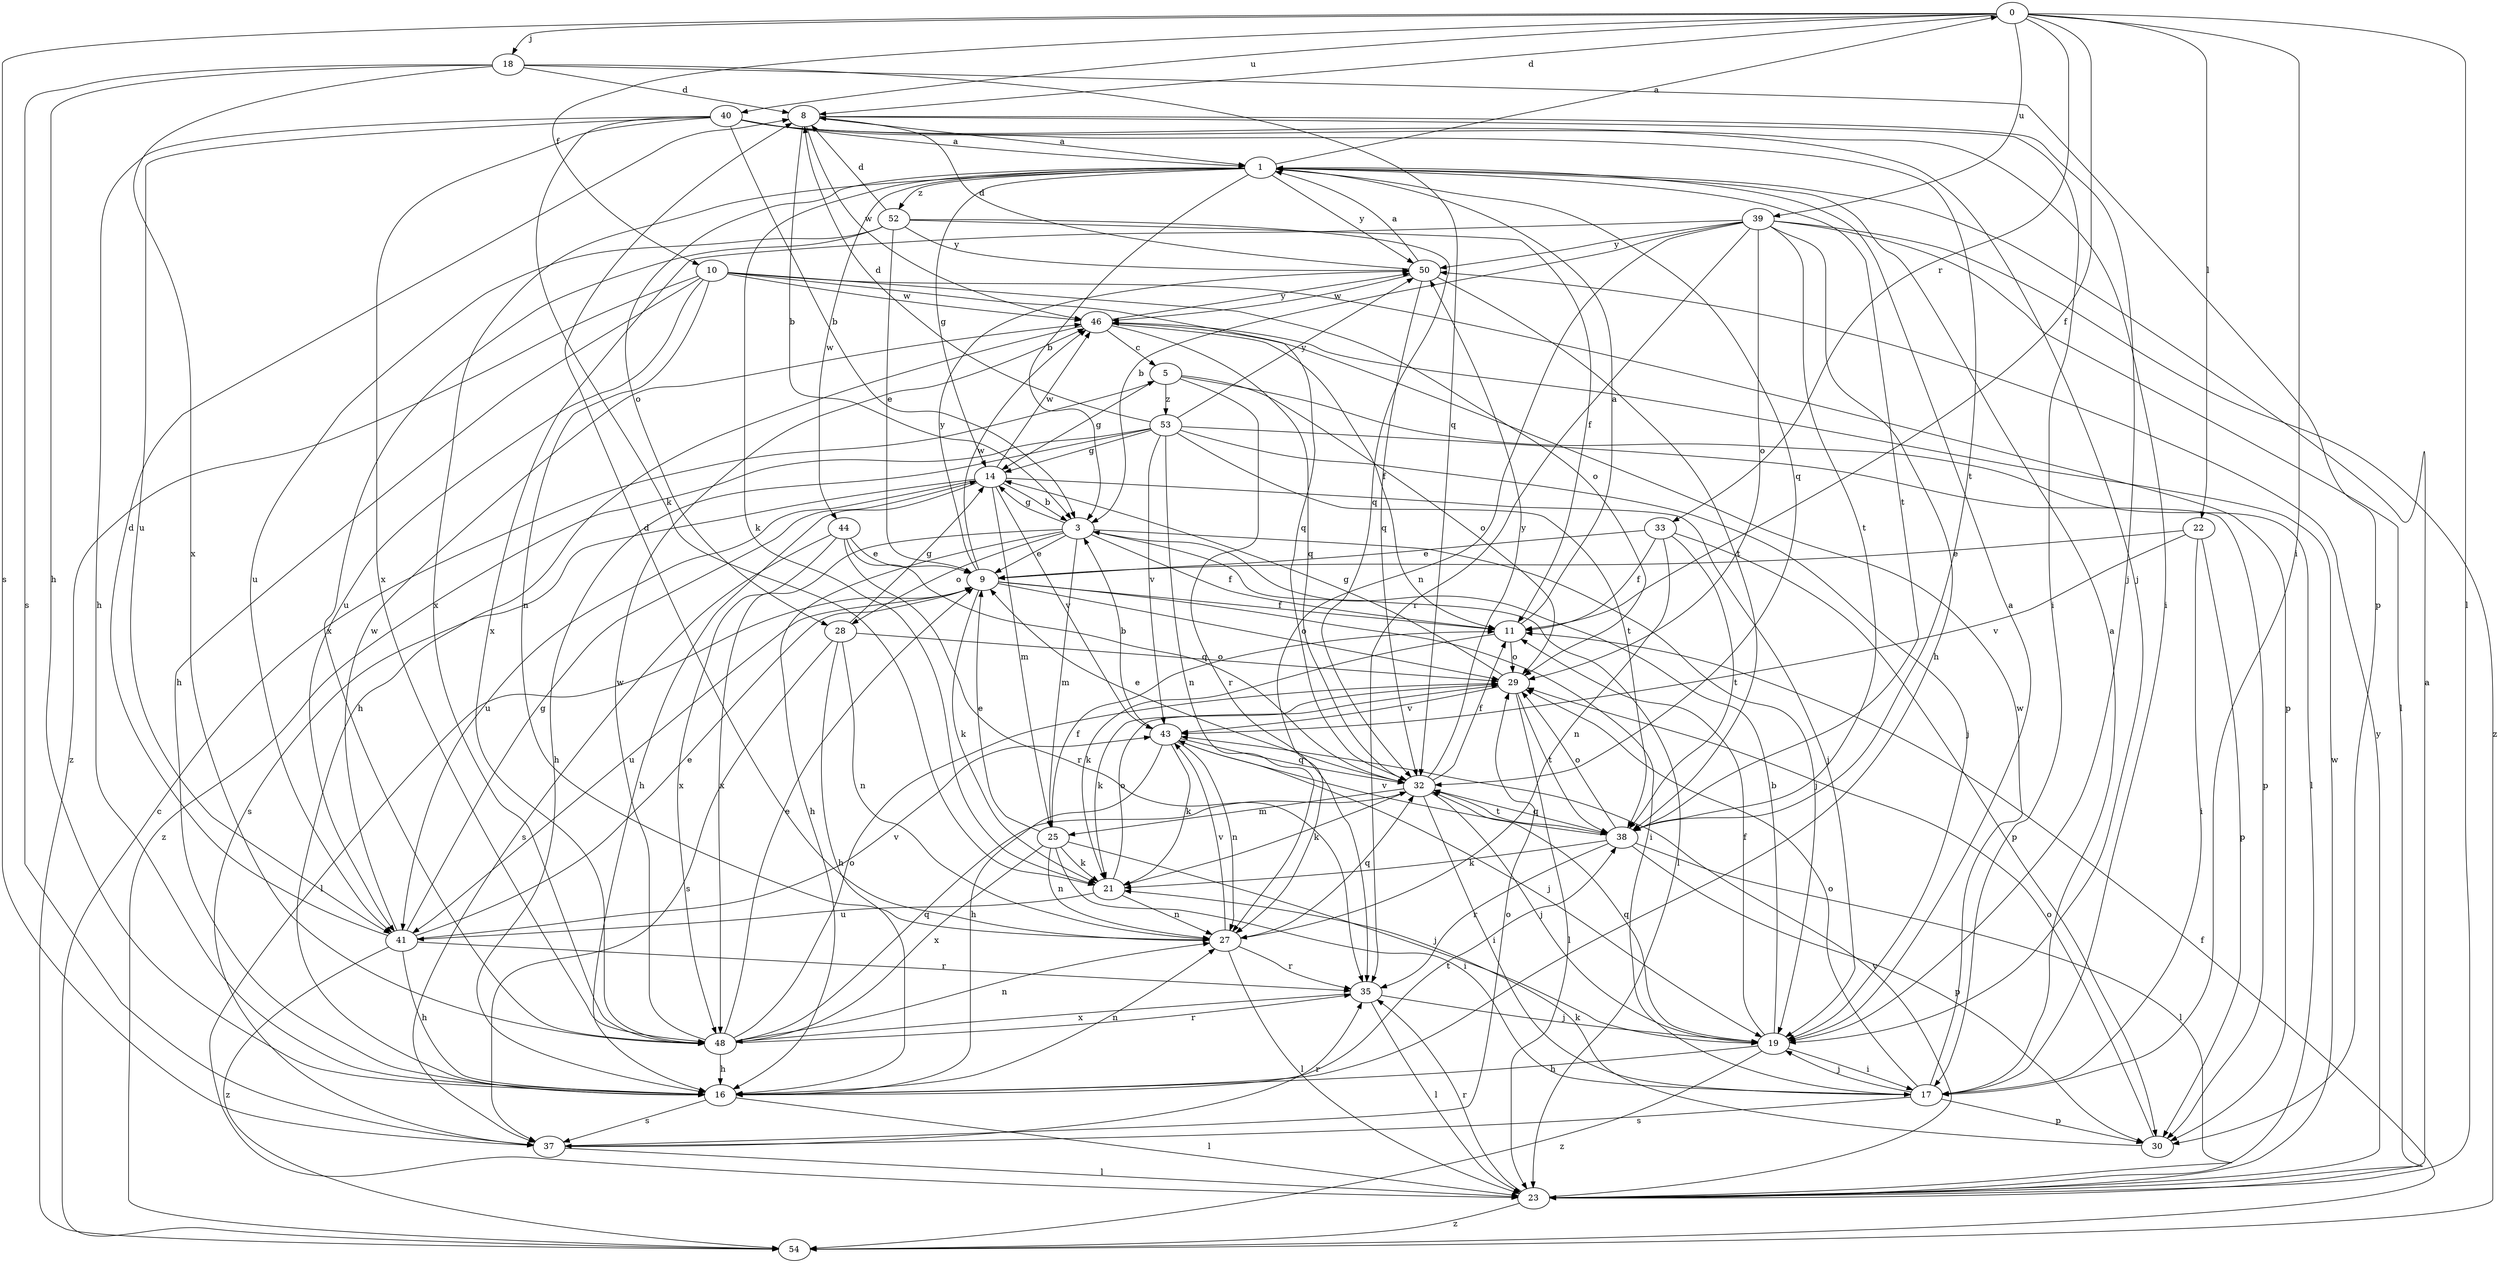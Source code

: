 strict digraph  {
0;
1;
3;
5;
8;
9;
10;
11;
14;
16;
17;
18;
19;
21;
22;
23;
25;
27;
28;
29;
30;
32;
33;
35;
37;
38;
39;
40;
41;
43;
44;
46;
48;
50;
52;
53;
54;
0 -> 8  [label=d];
0 -> 10  [label=f];
0 -> 11  [label=f];
0 -> 17  [label=i];
0 -> 18  [label=j];
0 -> 22  [label=l];
0 -> 23  [label=l];
0 -> 33  [label=r];
0 -> 37  [label=s];
0 -> 39  [label=u];
0 -> 40  [label=u];
1 -> 0  [label=a];
1 -> 3  [label=b];
1 -> 14  [label=g];
1 -> 21  [label=k];
1 -> 28  [label=o];
1 -> 32  [label=q];
1 -> 38  [label=t];
1 -> 44  [label=w];
1 -> 48  [label=x];
1 -> 50  [label=y];
1 -> 52  [label=z];
3 -> 9  [label=e];
3 -> 11  [label=f];
3 -> 14  [label=g];
3 -> 16  [label=h];
3 -> 19  [label=j];
3 -> 23  [label=l];
3 -> 25  [label=m];
3 -> 28  [label=o];
3 -> 48  [label=x];
5 -> 14  [label=g];
5 -> 23  [label=l];
5 -> 29  [label=o];
5 -> 35  [label=r];
5 -> 53  [label=z];
8 -> 1  [label=a];
8 -> 3  [label=b];
8 -> 17  [label=i];
8 -> 19  [label=j];
8 -> 46  [label=w];
9 -> 11  [label=f];
9 -> 17  [label=i];
9 -> 21  [label=k];
9 -> 23  [label=l];
9 -> 29  [label=o];
9 -> 41  [label=u];
9 -> 46  [label=w];
9 -> 50  [label=y];
10 -> 16  [label=h];
10 -> 27  [label=n];
10 -> 29  [label=o];
10 -> 30  [label=p];
10 -> 32  [label=q];
10 -> 41  [label=u];
10 -> 46  [label=w];
10 -> 54  [label=z];
11 -> 1  [label=a];
11 -> 21  [label=k];
11 -> 29  [label=o];
14 -> 3  [label=b];
14 -> 16  [label=h];
14 -> 19  [label=j];
14 -> 25  [label=m];
14 -> 37  [label=s];
14 -> 41  [label=u];
14 -> 43  [label=v];
14 -> 46  [label=w];
16 -> 23  [label=l];
16 -> 27  [label=n];
16 -> 37  [label=s];
16 -> 38  [label=t];
17 -> 1  [label=a];
17 -> 19  [label=j];
17 -> 29  [label=o];
17 -> 30  [label=p];
17 -> 37  [label=s];
17 -> 46  [label=w];
18 -> 8  [label=d];
18 -> 16  [label=h];
18 -> 30  [label=p];
18 -> 32  [label=q];
18 -> 37  [label=s];
18 -> 48  [label=x];
19 -> 1  [label=a];
19 -> 3  [label=b];
19 -> 11  [label=f];
19 -> 16  [label=h];
19 -> 17  [label=i];
19 -> 32  [label=q];
19 -> 54  [label=z];
21 -> 27  [label=n];
21 -> 29  [label=o];
21 -> 41  [label=u];
22 -> 9  [label=e];
22 -> 17  [label=i];
22 -> 30  [label=p];
22 -> 43  [label=v];
23 -> 1  [label=a];
23 -> 35  [label=r];
23 -> 43  [label=v];
23 -> 46  [label=w];
23 -> 50  [label=y];
23 -> 54  [label=z];
25 -> 9  [label=e];
25 -> 11  [label=f];
25 -> 17  [label=i];
25 -> 19  [label=j];
25 -> 21  [label=k];
25 -> 27  [label=n];
25 -> 48  [label=x];
27 -> 8  [label=d];
27 -> 23  [label=l];
27 -> 32  [label=q];
27 -> 35  [label=r];
27 -> 43  [label=v];
28 -> 14  [label=g];
28 -> 16  [label=h];
28 -> 27  [label=n];
28 -> 29  [label=o];
28 -> 37  [label=s];
29 -> 14  [label=g];
29 -> 21  [label=k];
29 -> 23  [label=l];
29 -> 38  [label=t];
29 -> 43  [label=v];
30 -> 21  [label=k];
30 -> 29  [label=o];
32 -> 9  [label=e];
32 -> 11  [label=f];
32 -> 17  [label=i];
32 -> 19  [label=j];
32 -> 21  [label=k];
32 -> 25  [label=m];
32 -> 38  [label=t];
32 -> 50  [label=y];
33 -> 9  [label=e];
33 -> 11  [label=f];
33 -> 27  [label=n];
33 -> 30  [label=p];
33 -> 38  [label=t];
35 -> 19  [label=j];
35 -> 23  [label=l];
35 -> 48  [label=x];
37 -> 23  [label=l];
37 -> 29  [label=o];
37 -> 35  [label=r];
38 -> 21  [label=k];
38 -> 23  [label=l];
38 -> 29  [label=o];
38 -> 30  [label=p];
38 -> 32  [label=q];
38 -> 35  [label=r];
38 -> 43  [label=v];
39 -> 3  [label=b];
39 -> 16  [label=h];
39 -> 23  [label=l];
39 -> 27  [label=n];
39 -> 29  [label=o];
39 -> 35  [label=r];
39 -> 38  [label=t];
39 -> 48  [label=x];
39 -> 50  [label=y];
39 -> 54  [label=z];
40 -> 1  [label=a];
40 -> 3  [label=b];
40 -> 16  [label=h];
40 -> 17  [label=i];
40 -> 19  [label=j];
40 -> 21  [label=k];
40 -> 38  [label=t];
40 -> 41  [label=u];
40 -> 48  [label=x];
41 -> 8  [label=d];
41 -> 9  [label=e];
41 -> 14  [label=g];
41 -> 16  [label=h];
41 -> 35  [label=r];
41 -> 43  [label=v];
41 -> 46  [label=w];
41 -> 54  [label=z];
43 -> 3  [label=b];
43 -> 16  [label=h];
43 -> 19  [label=j];
43 -> 21  [label=k];
43 -> 27  [label=n];
43 -> 32  [label=q];
44 -> 9  [label=e];
44 -> 32  [label=q];
44 -> 35  [label=r];
44 -> 37  [label=s];
44 -> 48  [label=x];
46 -> 5  [label=c];
46 -> 11  [label=f];
46 -> 16  [label=h];
46 -> 32  [label=q];
46 -> 50  [label=y];
48 -> 9  [label=e];
48 -> 16  [label=h];
48 -> 27  [label=n];
48 -> 29  [label=o];
48 -> 32  [label=q];
48 -> 35  [label=r];
48 -> 46  [label=w];
50 -> 1  [label=a];
50 -> 8  [label=d];
50 -> 32  [label=q];
50 -> 38  [label=t];
50 -> 46  [label=w];
52 -> 8  [label=d];
52 -> 9  [label=e];
52 -> 11  [label=f];
52 -> 32  [label=q];
52 -> 41  [label=u];
52 -> 48  [label=x];
52 -> 50  [label=y];
53 -> 8  [label=d];
53 -> 14  [label=g];
53 -> 16  [label=h];
53 -> 19  [label=j];
53 -> 27  [label=n];
53 -> 30  [label=p];
53 -> 38  [label=t];
53 -> 43  [label=v];
53 -> 50  [label=y];
53 -> 54  [label=z];
54 -> 5  [label=c];
54 -> 11  [label=f];
}
